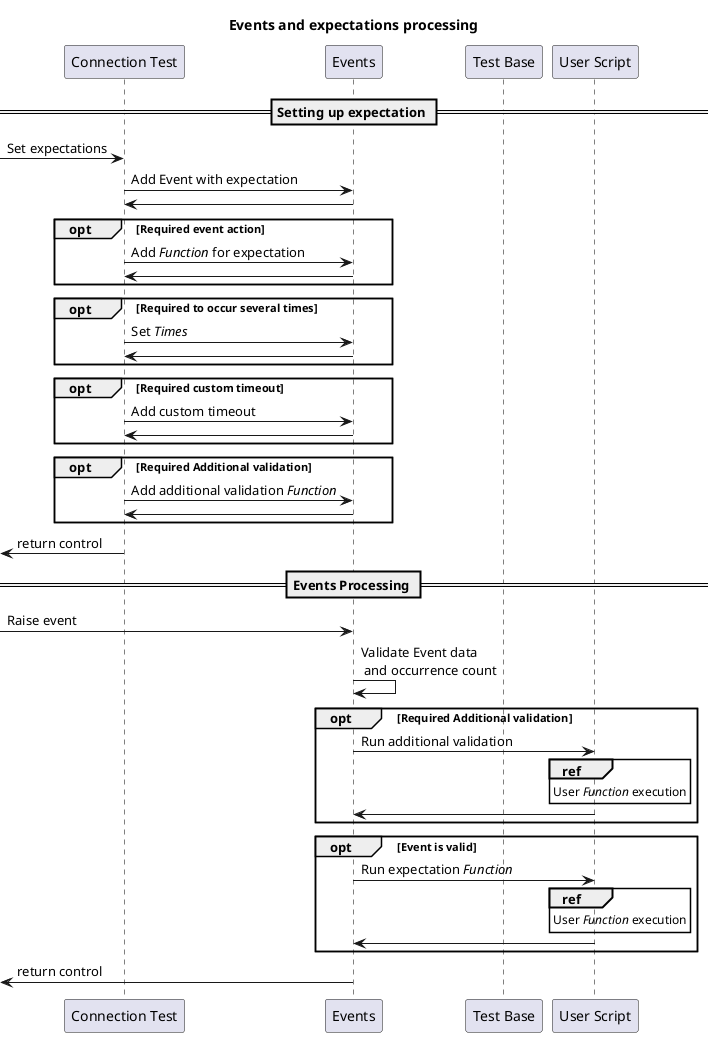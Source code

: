 @startuml
/'
It is a source file for ATF SAD diagram.
For further information, please, follow http://plantuml.com/ 
'/

title Events and expectations processing

participant "Connection Test" as con_test
participant "Events" as events
participant "Test Base" as test_base
participant "User Script" as user_script

== Setting up expectation ==
[-> con_test : Set expectations
con_test -> events : Add Event with expectation
events -> con_test
opt Required event action
    con_test -> events : Add //Function// for expectation
    events -> con_test
end
opt Required to occur several times
    con_test -> events : Set //Times//
    events -> con_test
end
opt Required custom timeout
    con_test -> events: Add custom timeout
    events -> con_test
end
opt Required Additional validation
    con_test -> events: Add additional validation //Function// 
    events -> con_test
end
[<- con_test : return control

== Events Processing ==
[-> events : Raise event
events -> events: Validate Event data\n and occurrence count
opt Required Additional validation
    events -> user_script : Run additional validation
    ref over user_script: User //Function// execution
    user_script -> events
end
opt Event is valid
    events -> user_script : Run expectation //Function//
    ref over user_script: User //Function// execution
    user_script -> events
end
[<- events : return control

skinparam defaultFontSize 16
skinparam sequence {
    ArrowColor Blue
    ArrowFontColor #2027E8
    ArrowFontStyle bold
     
    LifeLineBorderColor black
     
    ParticipantBorderColor black
    ParticipantBackgroundColor white
    ParticipantFontSize 17
    ParticipantFontColor black
     
    ActorBorderColor black
    ActorBackgroundColor white
    ActorFontColor Blue
    ActorFontSize 17
    ActorFontName Blue
    sequenceArrowFontSize  16
    DividerBackgroundColor #FEFECE
}
@enduml
